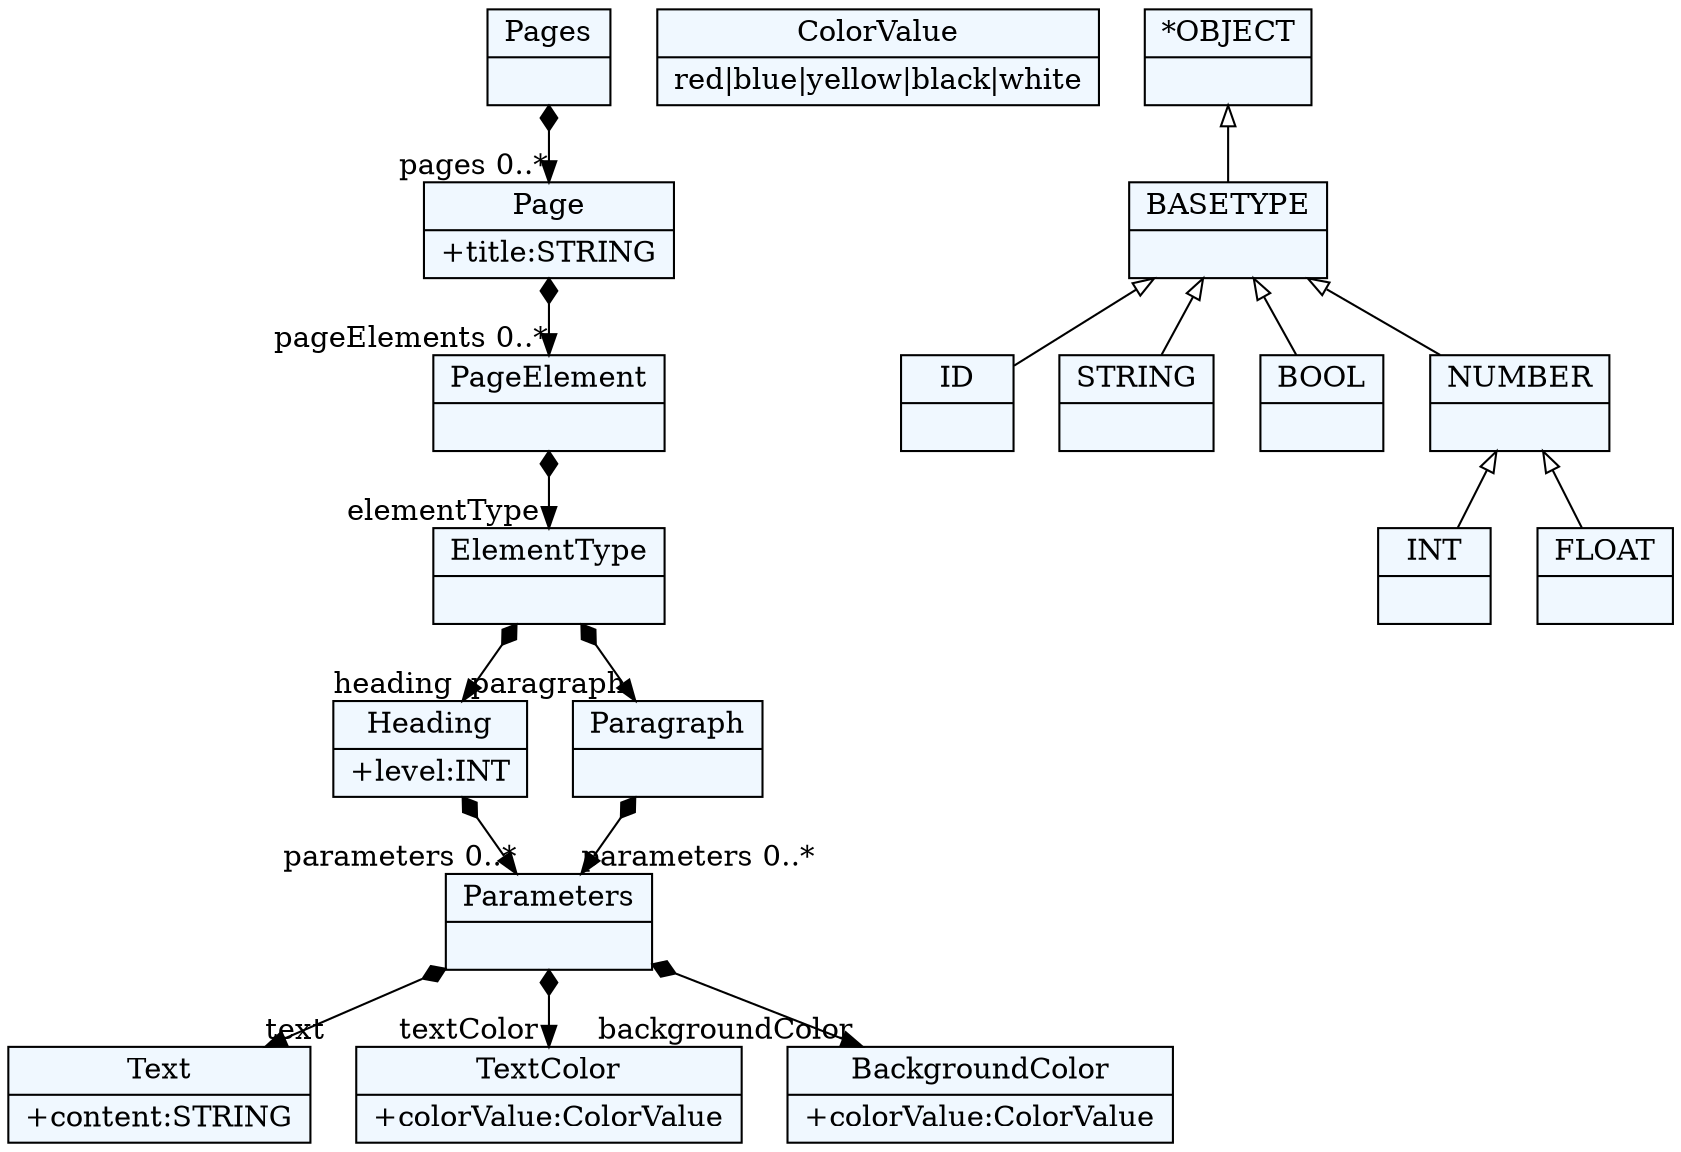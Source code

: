 
    digraph xtext {
    fontname = "Bitstream Vera Sans"
    fontsize = 8
    node[
        shape=record,
        style=filled,
        fillcolor=aliceblue
    ]
    nodesep = 0.3
    edge[dir=black,arrowtail=empty]


1487401569576 -> 1487401601672[arrowtail=diamond, dir=both, headlabel="pages 0..*"]
1487401569576[ label="{Pages|}"]

1487401601672 -> 1487401593176[arrowtail=diamond, dir=both, headlabel="pageElements 0..*"]
1487401601672[ label="{Page|+title:STRING\l}"]

1487401593176 -> 1487401597896[arrowtail=diamond, dir=both, headlabel="elementType "]
1487401593176[ label="{PageElement|}"]

1487401597896 -> 1487401570520[arrowtail=diamond, dir=both, headlabel="heading "]
1487401597896 -> 1487401579016[arrowtail=diamond, dir=both, headlabel="paragraph "]
1487401597896[ label="{ElementType|}"]

1487401570520 -> 1487401603560[arrowtail=diamond, dir=both, headlabel="parameters 0..*"]
1487401570520[ label="{Heading|+level:INT\l}"]

1487401579016 -> 1487401603560[arrowtail=diamond, dir=both, headlabel="parameters 0..*"]
1487401579016[ label="{Paragraph|}"]

1487401603560 -> 1487401573352[arrowtail=diamond, dir=both, headlabel="text "]
1487401603560 -> 1487401596952[arrowtail=diamond, dir=both, headlabel="textColor "]
1487401603560 -> 1487401602616[arrowtail=diamond, dir=both, headlabel="backgroundColor "]
1487401603560[ label="{Parameters|}"]

1487401573352[ label="{Text|+content:STRING\l}"]

1487401596952[ label="{TextColor|+colorValue:ColorValue\l}"]

1487401602616[ label="{BackgroundColor|+colorValue:ColorValue\l}"]

1487401575240[ label="{ColorValue|red\|blue\|yellow\|black\|white}"]

1487400680696[ label="{ID|}"]

1487401589400[ label="{STRING|}"]

1487401595064[ label="{BOOL|}"]

1487401571464[ label="{INT|}"]

1487401587512[ label="{FLOAT|}"]

1487401600728[ label="{NUMBER|}"]
1487401600728 -> 1487401587512 [dir=back]
1487401600728 -> 1487401571464 [dir=back]

1487401585624[ label="{BASETYPE|}"]
1487401585624 -> 1487401600728 [dir=back]
1487401585624 -> 1487401595064 [dir=back]
1487401585624 -> 1487400680696 [dir=back]
1487401585624 -> 1487401589400 [dir=back]

1487401580904[ label="{*OBJECT|}"]
1487401580904 -> 1487401585624 [dir=back]


}
